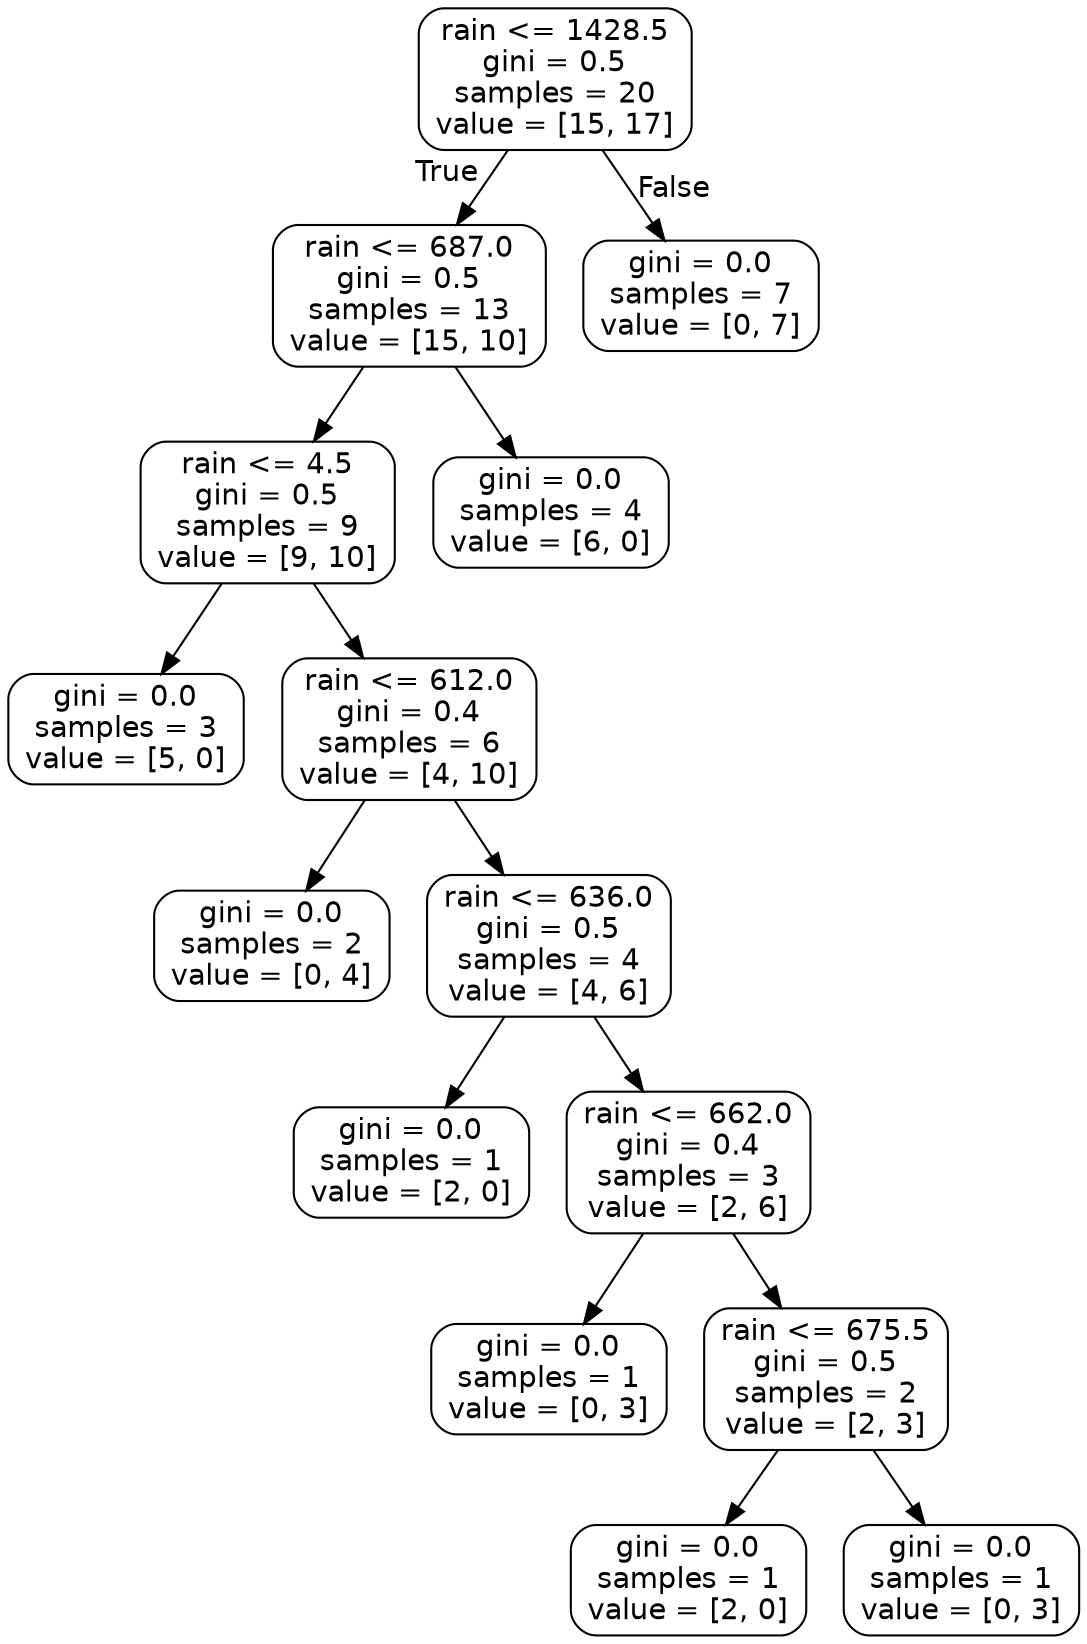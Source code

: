 digraph Tree {
node [shape=box, style="rounded", color="black", fontname=helvetica] ;
edge [fontname=helvetica] ;
0 [label="rain <= 1428.5\ngini = 0.5\nsamples = 20\nvalue = [15, 17]"] ;
1 [label="rain <= 687.0\ngini = 0.5\nsamples = 13\nvalue = [15, 10]"] ;
0 -> 1 [labeldistance=2.5, labelangle=45, headlabel="True"] ;
2 [label="rain <= 4.5\ngini = 0.5\nsamples = 9\nvalue = [9, 10]"] ;
1 -> 2 ;
3 [label="gini = 0.0\nsamples = 3\nvalue = [5, 0]"] ;
2 -> 3 ;
4 [label="rain <= 612.0\ngini = 0.4\nsamples = 6\nvalue = [4, 10]"] ;
2 -> 4 ;
5 [label="gini = 0.0\nsamples = 2\nvalue = [0, 4]"] ;
4 -> 5 ;
6 [label="rain <= 636.0\ngini = 0.5\nsamples = 4\nvalue = [4, 6]"] ;
4 -> 6 ;
7 [label="gini = 0.0\nsamples = 1\nvalue = [2, 0]"] ;
6 -> 7 ;
8 [label="rain <= 662.0\ngini = 0.4\nsamples = 3\nvalue = [2, 6]"] ;
6 -> 8 ;
9 [label="gini = 0.0\nsamples = 1\nvalue = [0, 3]"] ;
8 -> 9 ;
10 [label="rain <= 675.5\ngini = 0.5\nsamples = 2\nvalue = [2, 3]"] ;
8 -> 10 ;
11 [label="gini = 0.0\nsamples = 1\nvalue = [2, 0]"] ;
10 -> 11 ;
12 [label="gini = 0.0\nsamples = 1\nvalue = [0, 3]"] ;
10 -> 12 ;
13 [label="gini = 0.0\nsamples = 4\nvalue = [6, 0]"] ;
1 -> 13 ;
14 [label="gini = 0.0\nsamples = 7\nvalue = [0, 7]"] ;
0 -> 14 [labeldistance=2.5, labelangle=-45, headlabel="False"] ;
}
